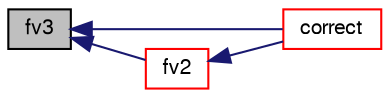 digraph "fv3"
{
  bgcolor="transparent";
  edge [fontname="FreeSans",fontsize="10",labelfontname="FreeSans",labelfontsize="10"];
  node [fontname="FreeSans",fontsize="10",shape=record];
  rankdir="LR";
  Node62 [label="fv3",height=0.2,width=0.4,color="black", fillcolor="grey75", style="filled", fontcolor="black"];
  Node62 -> Node63 [dir="back",color="midnightblue",fontsize="10",style="solid",fontname="FreeSans"];
  Node63 [label="correct",height=0.2,width=0.4,color="red",URL="$a30770.html#a3ae44b28050c3aa494c1d8e18cf618c1",tooltip="Solve the turbulence equations and correct the turbulence viscosity. "];
  Node62 -> Node65 [dir="back",color="midnightblue",fontsize="10",style="solid",fontname="FreeSans"];
  Node65 [label="fv2",height=0.2,width=0.4,color="red",URL="$a30770.html#ace33ecb2edd6dad7cd44fa1ac058a582"];
  Node65 -> Node63 [dir="back",color="midnightblue",fontsize="10",style="solid",fontname="FreeSans"];
}
